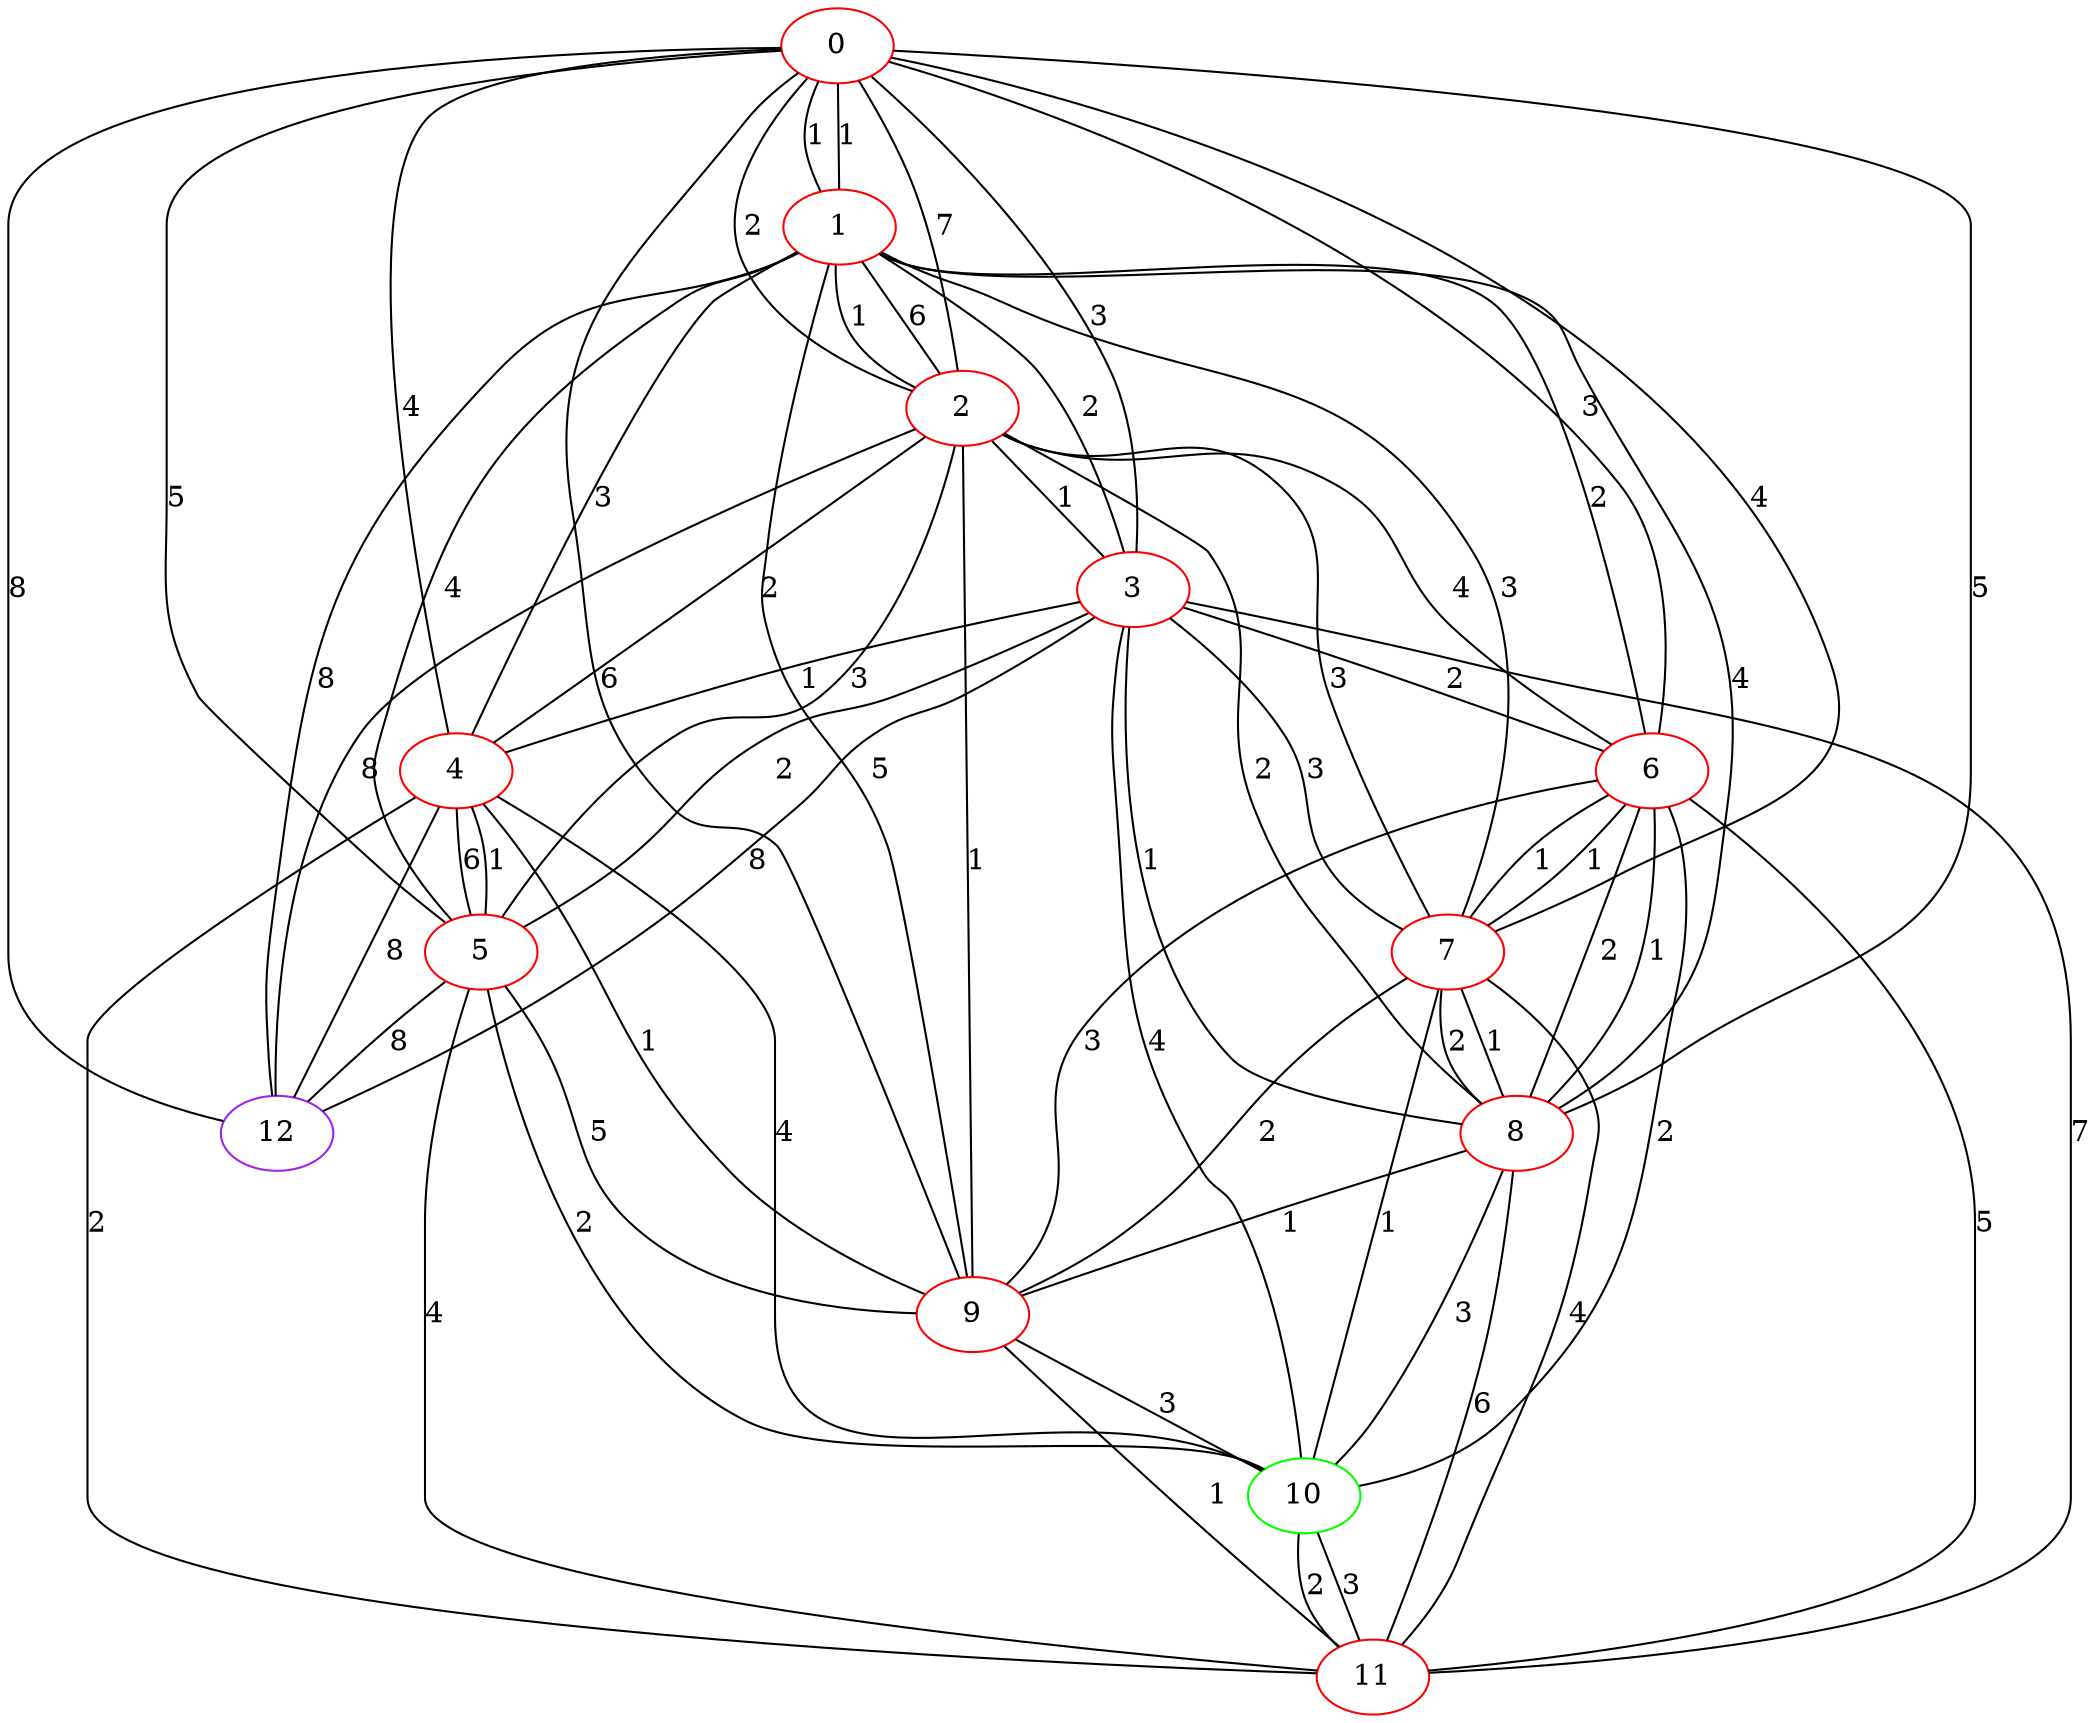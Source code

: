 graph "" {
0 [color=red, weight=1];
1 [color=red, weight=1];
2 [color=red, weight=1];
3 [color=red, weight=1];
4 [color=red, weight=1];
5 [color=red, weight=1];
6 [color=red, weight=1];
7 [color=red, weight=1];
8 [color=red, weight=1];
9 [color=red, weight=1];
10 [color=green, weight=2];
11 [color=red, weight=1];
12 [color=purple, weight=4];
0 -- 1  [key=0, label=1];
0 -- 1  [key=1, label=1];
0 -- 2  [key=0, label=2];
0 -- 2  [key=1, label=7];
0 -- 3  [key=0, label=3];
0 -- 4  [key=0, label=4];
0 -- 5  [key=0, label=5];
0 -- 6  [key=0, label=3];
0 -- 7  [key=0, label=4];
0 -- 8  [key=0, label=5];
0 -- 9  [key=0, label=6];
0 -- 12  [key=0, label=8];
1 -- 2  [key=0, label=1];
1 -- 2  [key=1, label=6];
1 -- 3  [key=0, label=2];
1 -- 4  [key=0, label=3];
1 -- 5  [key=0, label=4];
1 -- 6  [key=0, label=2];
1 -- 7  [key=0, label=3];
1 -- 8  [key=0, label=4];
1 -- 9  [key=0, label=5];
1 -- 12  [key=0, label=8];
2 -- 3  [key=0, label=1];
2 -- 4  [key=0, label=2];
2 -- 5  [key=0, label=3];
2 -- 6  [key=0, label=4];
2 -- 7  [key=0, label=3];
2 -- 8  [key=0, label=2];
2 -- 9  [key=0, label=1];
2 -- 12  [key=0, label=8];
3 -- 4  [key=0, label=1];
3 -- 5  [key=0, label=2];
3 -- 6  [key=0, label=2];
3 -- 7  [key=0, label=3];
3 -- 8  [key=0, label=1];
3 -- 10  [key=0, label=4];
3 -- 11  [key=0, label=7];
3 -- 12  [key=0, label=8];
4 -- 5  [key=0, label=6];
4 -- 5  [key=1, label=1];
4 -- 9  [key=0, label=1];
4 -- 10  [key=0, label=4];
4 -- 11  [key=0, label=2];
4 -- 12  [key=0, label=8];
5 -- 9  [key=0, label=5];
5 -- 10  [key=0, label=2];
5 -- 11  [key=0, label=4];
5 -- 12  [key=0, label=8];
6 -- 7  [key=0, label=1];
6 -- 7  [key=1, label=1];
6 -- 8  [key=0, label=2];
6 -- 8  [key=1, label=1];
6 -- 9  [key=0, label=3];
6 -- 10  [key=0, label=2];
6 -- 11  [key=0, label=5];
7 -- 8  [key=0, label=1];
7 -- 8  [key=1, label=2];
7 -- 9  [key=0, label=2];
7 -- 10  [key=0, label=1];
7 -- 11  [key=0, label=4];
8 -- 9  [key=0, label=1];
8 -- 10  [key=0, label=3];
8 -- 11  [key=0, label=6];
9 -- 10  [key=0, label=3];
9 -- 11  [key=0, label=1];
10 -- 11  [key=0, label=2];
10 -- 11  [key=1, label=3];
}
